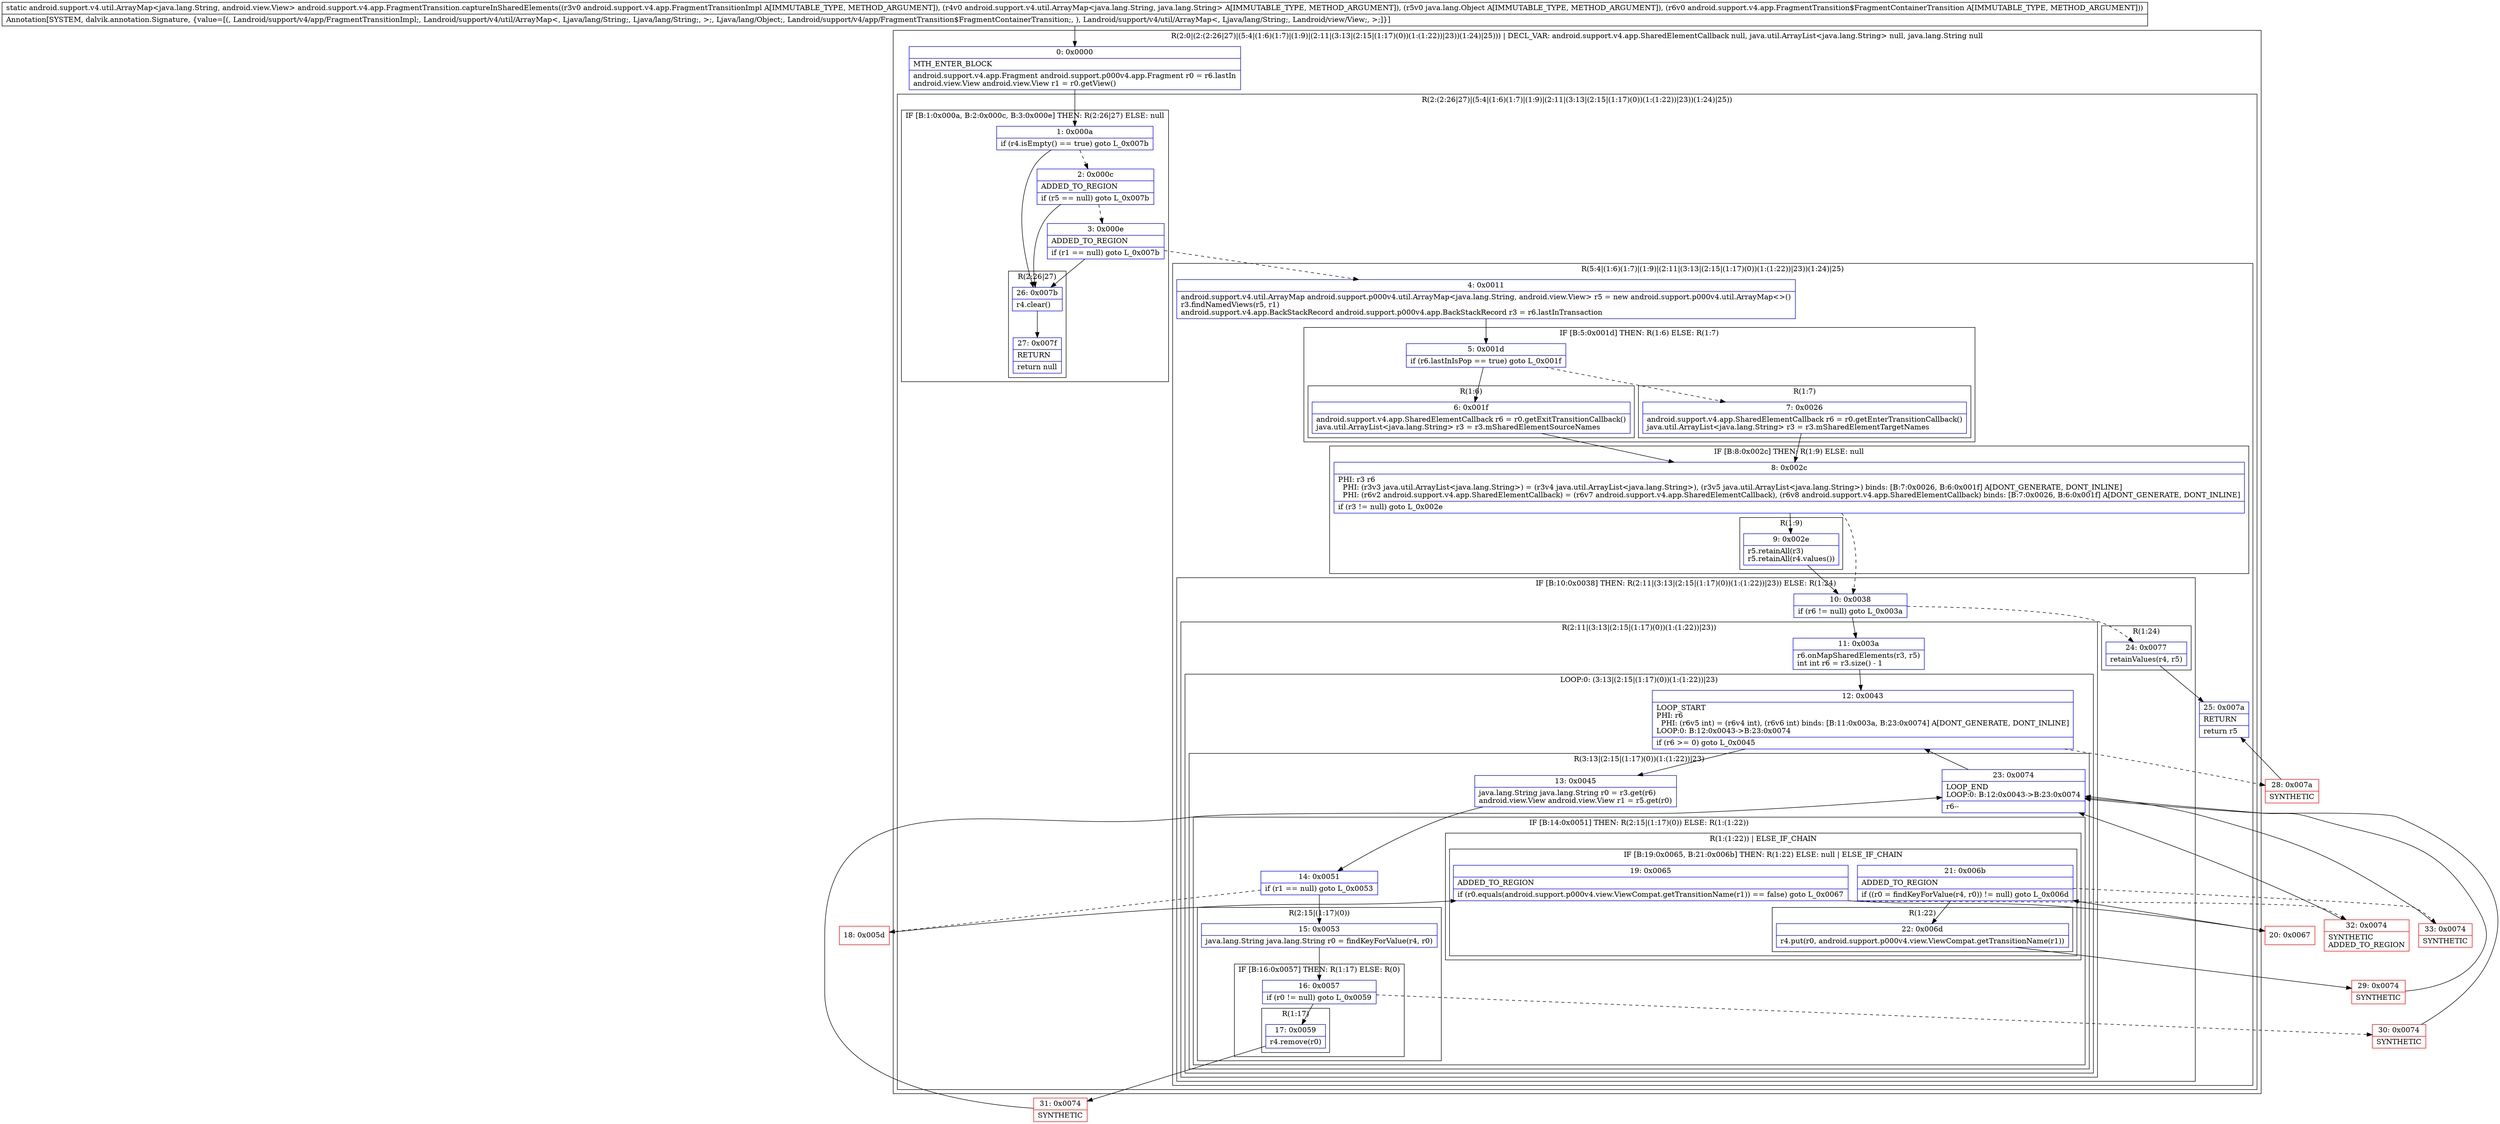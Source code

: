digraph "CFG forandroid.support.v4.app.FragmentTransition.captureInSharedElements(Landroid\/support\/v4\/app\/FragmentTransitionImpl;Landroid\/support\/v4\/util\/ArrayMap;Ljava\/lang\/Object;Landroid\/support\/v4\/app\/FragmentTransition$FragmentContainerTransition;)Landroid\/support\/v4\/util\/ArrayMap;" {
subgraph cluster_Region_717308047 {
label = "R(2:0|(2:(2:26|27)|(5:4|(1:6)(1:7)|(1:9)|(2:11|(3:13|(2:15|(1:17)(0))(1:(1:22))|23))(1:24)|25))) | DECL_VAR: android.support.v4.app.SharedElementCallback null, java.util.ArrayList\<java.lang.String\> null, java.lang.String null\l";
node [shape=record,color=blue];
Node_0 [shape=record,label="{0\:\ 0x0000|MTH_ENTER_BLOCK\l|android.support.v4.app.Fragment android.support.p000v4.app.Fragment r0 = r6.lastIn\landroid.view.View android.view.View r1 = r0.getView()\l}"];
subgraph cluster_Region_1460972436 {
label = "R(2:(2:26|27)|(5:4|(1:6)(1:7)|(1:9)|(2:11|(3:13|(2:15|(1:17)(0))(1:(1:22))|23))(1:24)|25))";
node [shape=record,color=blue];
subgraph cluster_IfRegion_1428321578 {
label = "IF [B:1:0x000a, B:2:0x000c, B:3:0x000e] THEN: R(2:26|27) ELSE: null";
node [shape=record,color=blue];
Node_1 [shape=record,label="{1\:\ 0x000a|if (r4.isEmpty() == true) goto L_0x007b\l}"];
Node_2 [shape=record,label="{2\:\ 0x000c|ADDED_TO_REGION\l|if (r5 == null) goto L_0x007b\l}"];
Node_3 [shape=record,label="{3\:\ 0x000e|ADDED_TO_REGION\l|if (r1 == null) goto L_0x007b\l}"];
subgraph cluster_Region_1019916543 {
label = "R(2:26|27)";
node [shape=record,color=blue];
Node_26 [shape=record,label="{26\:\ 0x007b|r4.clear()\l}"];
Node_27 [shape=record,label="{27\:\ 0x007f|RETURN\l|return null\l}"];
}
}
subgraph cluster_Region_1976009273 {
label = "R(5:4|(1:6)(1:7)|(1:9)|(2:11|(3:13|(2:15|(1:17)(0))(1:(1:22))|23))(1:24)|25)";
node [shape=record,color=blue];
Node_4 [shape=record,label="{4\:\ 0x0011|android.support.v4.util.ArrayMap android.support.p000v4.util.ArrayMap\<java.lang.String, android.view.View\> r5 = new android.support.p000v4.util.ArrayMap\<\>()\lr3.findNamedViews(r5, r1)\landroid.support.v4.app.BackStackRecord android.support.p000v4.app.BackStackRecord r3 = r6.lastInTransaction\l}"];
subgraph cluster_IfRegion_1082135115 {
label = "IF [B:5:0x001d] THEN: R(1:6) ELSE: R(1:7)";
node [shape=record,color=blue];
Node_5 [shape=record,label="{5\:\ 0x001d|if (r6.lastInIsPop == true) goto L_0x001f\l}"];
subgraph cluster_Region_342615464 {
label = "R(1:6)";
node [shape=record,color=blue];
Node_6 [shape=record,label="{6\:\ 0x001f|android.support.v4.app.SharedElementCallback r6 = r0.getExitTransitionCallback()\ljava.util.ArrayList\<java.lang.String\> r3 = r3.mSharedElementSourceNames\l}"];
}
subgraph cluster_Region_1602711984 {
label = "R(1:7)";
node [shape=record,color=blue];
Node_7 [shape=record,label="{7\:\ 0x0026|android.support.v4.app.SharedElementCallback r6 = r0.getEnterTransitionCallback()\ljava.util.ArrayList\<java.lang.String\> r3 = r3.mSharedElementTargetNames\l}"];
}
}
subgraph cluster_IfRegion_1331422987 {
label = "IF [B:8:0x002c] THEN: R(1:9) ELSE: null";
node [shape=record,color=blue];
Node_8 [shape=record,label="{8\:\ 0x002c|PHI: r3 r6 \l  PHI: (r3v3 java.util.ArrayList\<java.lang.String\>) = (r3v4 java.util.ArrayList\<java.lang.String\>), (r3v5 java.util.ArrayList\<java.lang.String\>) binds: [B:7:0x0026, B:6:0x001f] A[DONT_GENERATE, DONT_INLINE]\l  PHI: (r6v2 android.support.v4.app.SharedElementCallback) = (r6v7 android.support.v4.app.SharedElementCallback), (r6v8 android.support.v4.app.SharedElementCallback) binds: [B:7:0x0026, B:6:0x001f] A[DONT_GENERATE, DONT_INLINE]\l|if (r3 != null) goto L_0x002e\l}"];
subgraph cluster_Region_1045065612 {
label = "R(1:9)";
node [shape=record,color=blue];
Node_9 [shape=record,label="{9\:\ 0x002e|r5.retainAll(r3)\lr5.retainAll(r4.values())\l}"];
}
}
subgraph cluster_IfRegion_1038204287 {
label = "IF [B:10:0x0038] THEN: R(2:11|(3:13|(2:15|(1:17)(0))(1:(1:22))|23)) ELSE: R(1:24)";
node [shape=record,color=blue];
Node_10 [shape=record,label="{10\:\ 0x0038|if (r6 != null) goto L_0x003a\l}"];
subgraph cluster_Region_1520730884 {
label = "R(2:11|(3:13|(2:15|(1:17)(0))(1:(1:22))|23))";
node [shape=record,color=blue];
Node_11 [shape=record,label="{11\:\ 0x003a|r6.onMapSharedElements(r3, r5)\lint int r6 = r3.size() \- 1\l}"];
subgraph cluster_LoopRegion_942508700 {
label = "LOOP:0: (3:13|(2:15|(1:17)(0))(1:(1:22))|23)";
node [shape=record,color=blue];
Node_12 [shape=record,label="{12\:\ 0x0043|LOOP_START\lPHI: r6 \l  PHI: (r6v5 int) = (r6v4 int), (r6v6 int) binds: [B:11:0x003a, B:23:0x0074] A[DONT_GENERATE, DONT_INLINE]\lLOOP:0: B:12:0x0043\-\>B:23:0x0074\l|if (r6 \>= 0) goto L_0x0045\l}"];
subgraph cluster_Region_476653151 {
label = "R(3:13|(2:15|(1:17)(0))(1:(1:22))|23)";
node [shape=record,color=blue];
Node_13 [shape=record,label="{13\:\ 0x0045|java.lang.String java.lang.String r0 = r3.get(r6)\landroid.view.View android.view.View r1 = r5.get(r0)\l}"];
subgraph cluster_IfRegion_1933215502 {
label = "IF [B:14:0x0051] THEN: R(2:15|(1:17)(0)) ELSE: R(1:(1:22))";
node [shape=record,color=blue];
Node_14 [shape=record,label="{14\:\ 0x0051|if (r1 == null) goto L_0x0053\l}"];
subgraph cluster_Region_1190101566 {
label = "R(2:15|(1:17)(0))";
node [shape=record,color=blue];
Node_15 [shape=record,label="{15\:\ 0x0053|java.lang.String java.lang.String r0 = findKeyForValue(r4, r0)\l}"];
subgraph cluster_IfRegion_500367905 {
label = "IF [B:16:0x0057] THEN: R(1:17) ELSE: R(0)";
node [shape=record,color=blue];
Node_16 [shape=record,label="{16\:\ 0x0057|if (r0 != null) goto L_0x0059\l}"];
subgraph cluster_Region_106042614 {
label = "R(1:17)";
node [shape=record,color=blue];
Node_17 [shape=record,label="{17\:\ 0x0059|r4.remove(r0)\l}"];
}
subgraph cluster_Region_1422245748 {
label = "R(0)";
node [shape=record,color=blue];
}
}
}
subgraph cluster_Region_345501165 {
label = "R(1:(1:22)) | ELSE_IF_CHAIN\l";
node [shape=record,color=blue];
subgraph cluster_IfRegion_333520738 {
label = "IF [B:19:0x0065, B:21:0x006b] THEN: R(1:22) ELSE: null | ELSE_IF_CHAIN\l";
node [shape=record,color=blue];
Node_19 [shape=record,label="{19\:\ 0x0065|ADDED_TO_REGION\l|if (r0.equals(android.support.p000v4.view.ViewCompat.getTransitionName(r1)) == false) goto L_0x0067\l}"];
Node_21 [shape=record,label="{21\:\ 0x006b|ADDED_TO_REGION\l|if ((r0 = findKeyForValue(r4, r0)) != null) goto L_0x006d\l}"];
subgraph cluster_Region_664246943 {
label = "R(1:22)";
node [shape=record,color=blue];
Node_22 [shape=record,label="{22\:\ 0x006d|r4.put(r0, android.support.p000v4.view.ViewCompat.getTransitionName(r1))\l}"];
}
}
}
}
Node_23 [shape=record,label="{23\:\ 0x0074|LOOP_END\lLOOP:0: B:12:0x0043\-\>B:23:0x0074\l|r6\-\-\l}"];
}
}
}
subgraph cluster_Region_1442232737 {
label = "R(1:24)";
node [shape=record,color=blue];
Node_24 [shape=record,label="{24\:\ 0x0077|retainValues(r4, r5)\l}"];
}
}
Node_25 [shape=record,label="{25\:\ 0x007a|RETURN\l|return r5\l}"];
}
}
}
Node_18 [shape=record,color=red,label="{18\:\ 0x005d}"];
Node_20 [shape=record,color=red,label="{20\:\ 0x0067}"];
Node_28 [shape=record,color=red,label="{28\:\ 0x007a|SYNTHETIC\l}"];
Node_29 [shape=record,color=red,label="{29\:\ 0x0074|SYNTHETIC\l}"];
Node_30 [shape=record,color=red,label="{30\:\ 0x0074|SYNTHETIC\l}"];
Node_31 [shape=record,color=red,label="{31\:\ 0x0074|SYNTHETIC\l}"];
Node_32 [shape=record,color=red,label="{32\:\ 0x0074|SYNTHETIC\lADDED_TO_REGION\l}"];
Node_33 [shape=record,color=red,label="{33\:\ 0x0074|SYNTHETIC\l}"];
MethodNode[shape=record,label="{static android.support.v4.util.ArrayMap\<java.lang.String, android.view.View\> android.support.v4.app.FragmentTransition.captureInSharedElements((r3v0 android.support.v4.app.FragmentTransitionImpl A[IMMUTABLE_TYPE, METHOD_ARGUMENT]), (r4v0 android.support.v4.util.ArrayMap\<java.lang.String, java.lang.String\> A[IMMUTABLE_TYPE, METHOD_ARGUMENT]), (r5v0 java.lang.Object A[IMMUTABLE_TYPE, METHOD_ARGUMENT]), (r6v0 android.support.v4.app.FragmentTransition$FragmentContainerTransition A[IMMUTABLE_TYPE, METHOD_ARGUMENT]))  | Annotation[SYSTEM, dalvik.annotation.Signature, \{value=[(, Landroid\/support\/v4\/app\/FragmentTransitionImpl;, Landroid\/support\/v4\/util\/ArrayMap\<, Ljava\/lang\/String;, Ljava\/lang\/String;, \>;, Ljava\/lang\/Object;, Landroid\/support\/v4\/app\/FragmentTransition$FragmentContainerTransition;, ), Landroid\/support\/v4\/util\/ArrayMap\<, Ljava\/lang\/String;, Landroid\/view\/View;, \>;]\}]\l}"];
MethodNode -> Node_0;
Node_0 -> Node_1;
Node_1 -> Node_2[style=dashed];
Node_1 -> Node_26;
Node_2 -> Node_3[style=dashed];
Node_2 -> Node_26;
Node_3 -> Node_4[style=dashed];
Node_3 -> Node_26;
Node_26 -> Node_27;
Node_4 -> Node_5;
Node_5 -> Node_6;
Node_5 -> Node_7[style=dashed];
Node_6 -> Node_8;
Node_7 -> Node_8;
Node_8 -> Node_9;
Node_8 -> Node_10[style=dashed];
Node_9 -> Node_10;
Node_10 -> Node_11;
Node_10 -> Node_24[style=dashed];
Node_11 -> Node_12;
Node_12 -> Node_13;
Node_12 -> Node_28[style=dashed];
Node_13 -> Node_14;
Node_14 -> Node_15;
Node_14 -> Node_18[style=dashed];
Node_15 -> Node_16;
Node_16 -> Node_17;
Node_16 -> Node_30[style=dashed];
Node_17 -> Node_31;
Node_19 -> Node_20;
Node_19 -> Node_32[style=dashed];
Node_21 -> Node_22;
Node_21 -> Node_33[style=dashed];
Node_22 -> Node_29;
Node_23 -> Node_12;
Node_24 -> Node_25;
Node_18 -> Node_19;
Node_20 -> Node_21;
Node_28 -> Node_25;
Node_29 -> Node_23;
Node_30 -> Node_23;
Node_31 -> Node_23;
Node_32 -> Node_23;
Node_33 -> Node_23;
}

